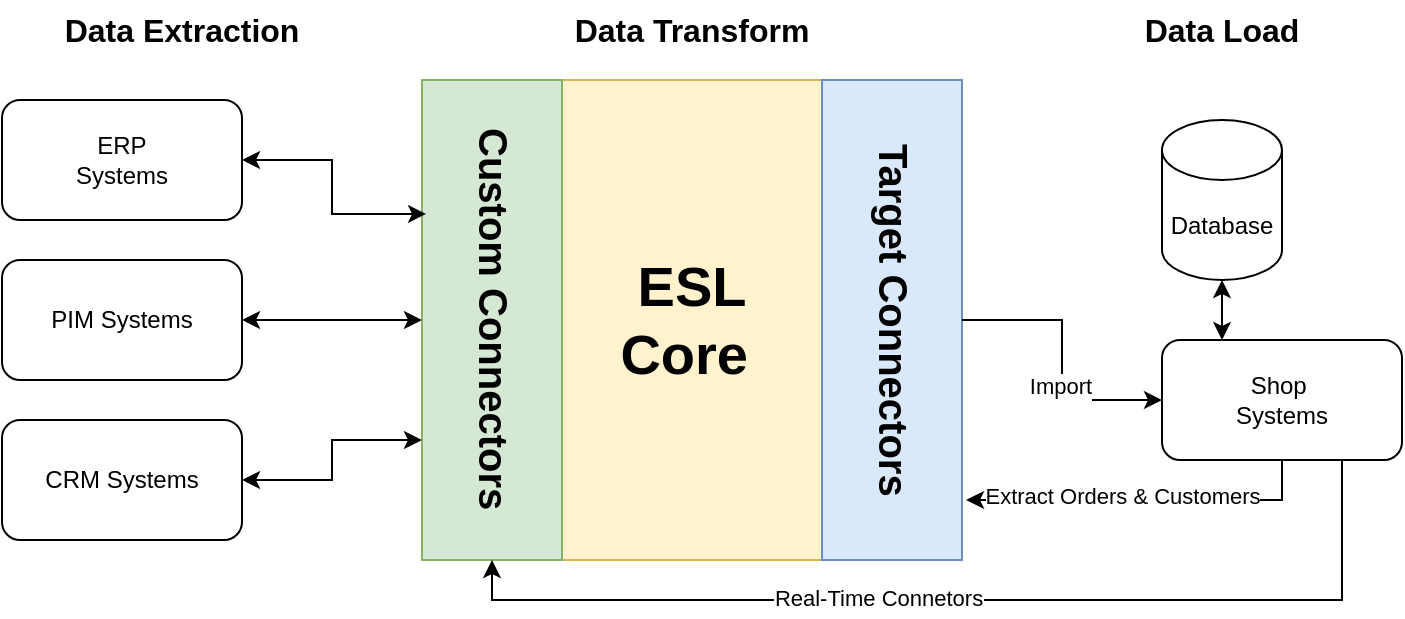 <mxfile version="26.0.10">
  <diagram name="Page-1" id="rGsvy6zdWaP7gG9nhxah">
    <mxGraphModel dx="1180" dy="689" grid="1" gridSize="10" guides="1" tooltips="1" connect="1" arrows="1" fold="1" page="1" pageScale="1" pageWidth="850" pageHeight="1100" math="0" shadow="0">
      <root>
        <mxCell id="0" />
        <mxCell id="1" parent="0" />
        <mxCell id="Cho3IaONDnaUPG7j8wgp-2" value="ESL Core&amp;nbsp;" style="rounded=0;whiteSpace=wrap;html=1;fontSize=28;fontStyle=1;fillColor=#fff2cc;strokeColor=#d6b656;" vertex="1" parent="1">
          <mxGeometry x="360" y="290" width="130" height="240" as="geometry" />
        </mxCell>
        <mxCell id="Cho3IaONDnaUPG7j8wgp-4" value="Custom &lt;span style=&quot;background-color: transparent; color: light-dark(rgb(0, 0, 0), rgb(255, 255, 255));&quot;&gt;Connectors&lt;/span&gt;" style="rounded=0;whiteSpace=wrap;html=1;fontSize=20;fontStyle=1;fillColor=#d5e8d4;strokeColor=#82b366;direction=west;textDirection=vertical-lr;" vertex="1" parent="1">
          <mxGeometry x="290" y="290" width="70" height="240" as="geometry" />
        </mxCell>
        <mxCell id="Cho3IaONDnaUPG7j8wgp-5" value="Target&amp;nbsp;&lt;span style=&quot;background-color: transparent; color: light-dark(rgb(0, 0, 0), rgb(255, 255, 255));&quot;&gt;Connectors&lt;/span&gt;" style="rounded=0;whiteSpace=wrap;html=1;fontSize=20;fontStyle=1;fillColor=#dae8fc;strokeColor=#6c8ebf;direction=west;textDirection=vertical-lr;" vertex="1" parent="1">
          <mxGeometry x="490" y="290" width="70" height="240" as="geometry" />
        </mxCell>
        <mxCell id="Cho3IaONDnaUPG7j8wgp-23" style="edgeStyle=orthogonalEdgeStyle;rounded=0;orthogonalLoop=1;jettySize=auto;html=1;exitX=0.75;exitY=1;exitDx=0;exitDy=0;entryX=0.5;entryY=0;entryDx=0;entryDy=0;" edge="1" parent="1" source="Cho3IaONDnaUPG7j8wgp-6" target="Cho3IaONDnaUPG7j8wgp-4">
          <mxGeometry relative="1" as="geometry">
            <Array as="points">
              <mxPoint x="750" y="550" />
              <mxPoint x="325" y="550" />
            </Array>
          </mxGeometry>
        </mxCell>
        <mxCell id="Cho3IaONDnaUPG7j8wgp-24" value="Real-Time Connetors" style="edgeLabel;html=1;align=center;verticalAlign=middle;resizable=0;points=[];" vertex="1" connectable="0" parent="Cho3IaONDnaUPG7j8wgp-23">
          <mxGeometry x="0.175" y="-1" relative="1" as="geometry">
            <mxPoint as="offset" />
          </mxGeometry>
        </mxCell>
        <mxCell id="Cho3IaONDnaUPG7j8wgp-6" value="Shop&amp;nbsp;&lt;div&gt;Systems&lt;/div&gt;" style="rounded=1;whiteSpace=wrap;html=1;" vertex="1" parent="1">
          <mxGeometry x="660" y="420" width="120" height="60" as="geometry" />
        </mxCell>
        <mxCell id="Cho3IaONDnaUPG7j8wgp-7" value="Database" style="shape=cylinder3;whiteSpace=wrap;html=1;boundedLbl=1;backgroundOutline=1;size=15;" vertex="1" parent="1">
          <mxGeometry x="660" y="310" width="60" height="80" as="geometry" />
        </mxCell>
        <mxCell id="Cho3IaONDnaUPG7j8wgp-8" style="edgeStyle=orthogonalEdgeStyle;rounded=0;orthogonalLoop=1;jettySize=auto;html=1;exitX=0.25;exitY=0;exitDx=0;exitDy=0;entryX=0.5;entryY=1;entryDx=0;entryDy=0;entryPerimeter=0;startArrow=classic;startFill=1;" edge="1" parent="1" source="Cho3IaONDnaUPG7j8wgp-6" target="Cho3IaONDnaUPG7j8wgp-7">
          <mxGeometry relative="1" as="geometry" />
        </mxCell>
        <mxCell id="Cho3IaONDnaUPG7j8wgp-9" style="edgeStyle=orthogonalEdgeStyle;rounded=0;orthogonalLoop=1;jettySize=auto;html=1;exitX=0;exitY=0.5;exitDx=0;exitDy=0;entryX=0;entryY=0.5;entryDx=0;entryDy=0;startArrow=none;startFill=0;" edge="1" parent="1" source="Cho3IaONDnaUPG7j8wgp-5" target="Cho3IaONDnaUPG7j8wgp-6">
          <mxGeometry relative="1" as="geometry" />
        </mxCell>
        <mxCell id="Cho3IaONDnaUPG7j8wgp-22" value="Import&lt;div&gt;&lt;br&gt;&lt;/div&gt;" style="edgeLabel;html=1;align=center;verticalAlign=middle;resizable=0;points=[];" vertex="1" connectable="0" parent="Cho3IaONDnaUPG7j8wgp-9">
          <mxGeometry x="0.071" y="-1" relative="1" as="geometry">
            <mxPoint y="15" as="offset" />
          </mxGeometry>
        </mxCell>
        <mxCell id="Cho3IaONDnaUPG7j8wgp-10" value="ERP&lt;div&gt;Systems&lt;/div&gt;" style="rounded=1;whiteSpace=wrap;html=1;" vertex="1" parent="1">
          <mxGeometry x="80" y="300" width="120" height="60" as="geometry" />
        </mxCell>
        <mxCell id="Cho3IaONDnaUPG7j8wgp-15" style="edgeStyle=orthogonalEdgeStyle;rounded=0;orthogonalLoop=1;jettySize=auto;html=1;exitX=1;exitY=0.5;exitDx=0;exitDy=0;entryX=1;entryY=0.5;entryDx=0;entryDy=0;startArrow=classic;startFill=1;" edge="1" parent="1" source="Cho3IaONDnaUPG7j8wgp-11" target="Cho3IaONDnaUPG7j8wgp-4">
          <mxGeometry relative="1" as="geometry" />
        </mxCell>
        <mxCell id="Cho3IaONDnaUPG7j8wgp-11" value="PIM Systems" style="rounded=1;whiteSpace=wrap;html=1;" vertex="1" parent="1">
          <mxGeometry x="80" y="380" width="120" height="60" as="geometry" />
        </mxCell>
        <mxCell id="Cho3IaONDnaUPG7j8wgp-16" style="edgeStyle=orthogonalEdgeStyle;rounded=0;orthogonalLoop=1;jettySize=auto;html=1;exitX=1;exitY=0.5;exitDx=0;exitDy=0;entryX=1;entryY=0.25;entryDx=0;entryDy=0;startArrow=classic;startFill=1;" edge="1" parent="1" source="Cho3IaONDnaUPG7j8wgp-12" target="Cho3IaONDnaUPG7j8wgp-4">
          <mxGeometry relative="1" as="geometry" />
        </mxCell>
        <mxCell id="Cho3IaONDnaUPG7j8wgp-12" value="CRM Systems" style="rounded=1;whiteSpace=wrap;html=1;" vertex="1" parent="1">
          <mxGeometry x="80" y="460" width="120" height="60" as="geometry" />
        </mxCell>
        <mxCell id="Cho3IaONDnaUPG7j8wgp-14" style="edgeStyle=orthogonalEdgeStyle;rounded=0;orthogonalLoop=1;jettySize=auto;html=1;exitX=1;exitY=0.5;exitDx=0;exitDy=0;entryX=0.971;entryY=0.721;entryDx=0;entryDy=0;entryPerimeter=0;startArrow=classic;startFill=1;" edge="1" parent="1" source="Cho3IaONDnaUPG7j8wgp-10" target="Cho3IaONDnaUPG7j8wgp-4">
          <mxGeometry relative="1" as="geometry" />
        </mxCell>
        <mxCell id="Cho3IaONDnaUPG7j8wgp-17" value="Data Extraction" style="text;html=1;align=center;verticalAlign=middle;whiteSpace=wrap;rounded=0;fontSize=16;fontStyle=1" vertex="1" parent="1">
          <mxGeometry x="110" y="250" width="120" height="30" as="geometry" />
        </mxCell>
        <mxCell id="Cho3IaONDnaUPG7j8wgp-18" value="Data Transform" style="text;html=1;align=center;verticalAlign=middle;whiteSpace=wrap;rounded=0;fontSize=16;fontStyle=1" vertex="1" parent="1">
          <mxGeometry x="365" y="250" width="120" height="30" as="geometry" />
        </mxCell>
        <mxCell id="Cho3IaONDnaUPG7j8wgp-19" value="Data Load" style="text;html=1;align=center;verticalAlign=middle;whiteSpace=wrap;rounded=0;fontSize=16;fontStyle=1" vertex="1" parent="1">
          <mxGeometry x="630" y="250" width="120" height="30" as="geometry" />
        </mxCell>
        <mxCell id="Cho3IaONDnaUPG7j8wgp-20" style="edgeStyle=orthogonalEdgeStyle;rounded=0;orthogonalLoop=1;jettySize=auto;html=1;exitX=0.5;exitY=1;exitDx=0;exitDy=0;entryX=-0.029;entryY=0.125;entryDx=0;entryDy=0;entryPerimeter=0;" edge="1" parent="1" source="Cho3IaONDnaUPG7j8wgp-6" target="Cho3IaONDnaUPG7j8wgp-5">
          <mxGeometry relative="1" as="geometry" />
        </mxCell>
        <mxCell id="Cho3IaONDnaUPG7j8wgp-21" value="Extract Orders &amp;amp; Customers" style="edgeLabel;html=1;align=center;verticalAlign=middle;resizable=0;points=[];" vertex="1" connectable="0" parent="Cho3IaONDnaUPG7j8wgp-20">
          <mxGeometry x="0.616" y="-2" relative="1" as="geometry">
            <mxPoint x="44" as="offset" />
          </mxGeometry>
        </mxCell>
      </root>
    </mxGraphModel>
  </diagram>
</mxfile>
